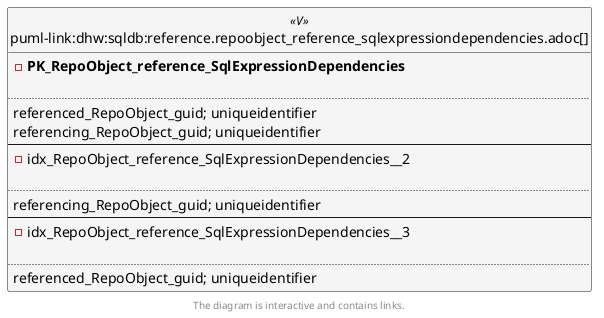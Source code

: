 @startuml
left to right direction
'top to bottom direction
hide circle
'avoide "." issues:
set namespaceSeparator none


skinparam class {
  BackgroundColor White
  BackgroundColor<<FN>> Yellow
  BackgroundColor<<FS>> Yellow
  BackgroundColor<<FT>> LightGray
  BackgroundColor<<IF>> Yellow
  BackgroundColor<<IS>> Yellow
  BackgroundColor<<P>> Aqua
  BackgroundColor<<PC>> Aqua
  BackgroundColor<<SN>> Yellow
  BackgroundColor<<SO>> SlateBlue
  BackgroundColor<<TF>> LightGray
  BackgroundColor<<TR>> Tomato
  BackgroundColor<<U>> White
  BackgroundColor<<V>> WhiteSmoke
  BackgroundColor<<X>> Aqua
  BackgroundColor<<external>> AliceBlue
}


entity "puml-link:dhw:sqldb:reference.repoobject_reference_sqlexpressiondependencies.adoc[]" as reference.RepoObject_reference_SqlExpressionDependencies << V >> {
- **PK_RepoObject_reference_SqlExpressionDependencies**

..
referenced_RepoObject_guid; uniqueidentifier
referencing_RepoObject_guid; uniqueidentifier
--
- idx_RepoObject_reference_SqlExpressionDependencies__2

..
referencing_RepoObject_guid; uniqueidentifier
--
- idx_RepoObject_reference_SqlExpressionDependencies__3

..
referenced_RepoObject_guid; uniqueidentifier
}

footer The diagram is interactive and contains links.
@enduml

